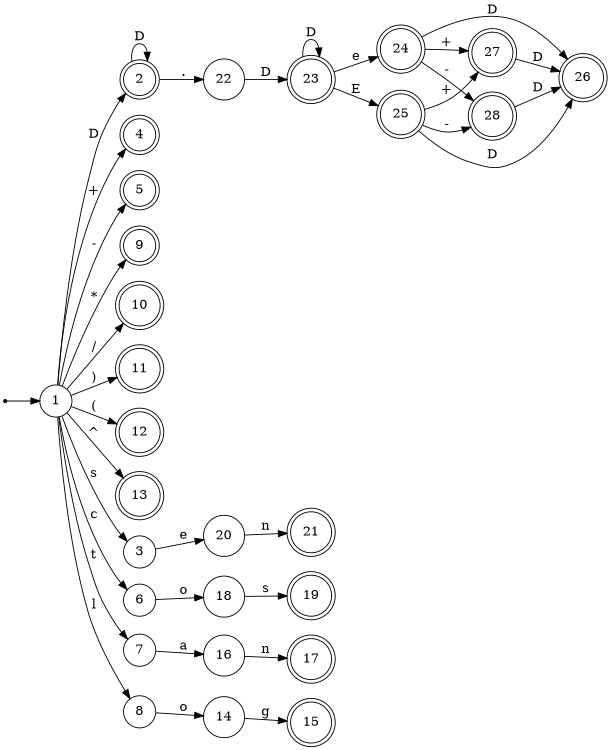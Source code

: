 digraph finite_state_machine {
rankdir=LR;
size="8,5"
node [shape = doublecircle]; 2;
node [shape = doublecircle]; 4;
node [shape = doublecircle]; 5;
node [shape = doublecircle]; 9;
node [shape = doublecircle]; 10;
node [shape = doublecircle]; 11;
node [shape = doublecircle]; 12;
node [shape = doublecircle]; 13;
node [shape = doublecircle]; 15;
node [shape = doublecircle]; 17;
node [shape = doublecircle]; 19;
node [shape = doublecircle]; 21;
node [shape = doublecircle]; 23;
node [shape = doublecircle]; 24;
node [shape = doublecircle]; 25;
node [shape = doublecircle]; 26;
node [shape = doublecircle]; 27;
node [shape = doublecircle]; 28;
node [shape = point ]; qi;
node [shape = circle];
qi -> 1;
1 -> 2 [ label = "D"] 1 -> 3 [ label = "s"] 1 -> 4 [ label = "+"] 1 -> 5 [ label = "-"] 1 -> 6 [ label = "c"] 1 -> 7 [ label = "t"] 1 -> 8 [ label = "l"] 1 -> 9 [ label = "*"] 1 -> 10 [ label = "/"] 1 -> 11 [ label = ")"] 1 -> 12 [ label = "("] 1 -> 13 [ label = "^"] 2 -> 2 [ label = "D"] 2 -> 22 [ label = "."] 3 -> 20 [ label = "e"] 6 -> 18 [ label = "o"] 7 -> 16 [ label = "a"] 8 -> 14 [ label = "o"] 14 -> 15 [ label = "g"] 16 -> 17 [ label = "n"] 18 -> 19 [ label = "s"] 20 -> 21 [ label = "n"] 22 -> 23 [ label = "D"] 23 -> 23 [ label = "D"] 23 -> 24 [ label = "e"] 23 -> 25 [ label = "E"] 24 -> 26 [ label = "D"] 24 -> 27 [ label = "+"] 24 -> 28 [ label = "-"] 25 -> 26 [ label = "D"] 25 -> 27 [ label = "+"] 25 -> 28 [ label = "-"] 27 -> 26 [ label = "D"] 28 -> 26 [ label = "D"] }